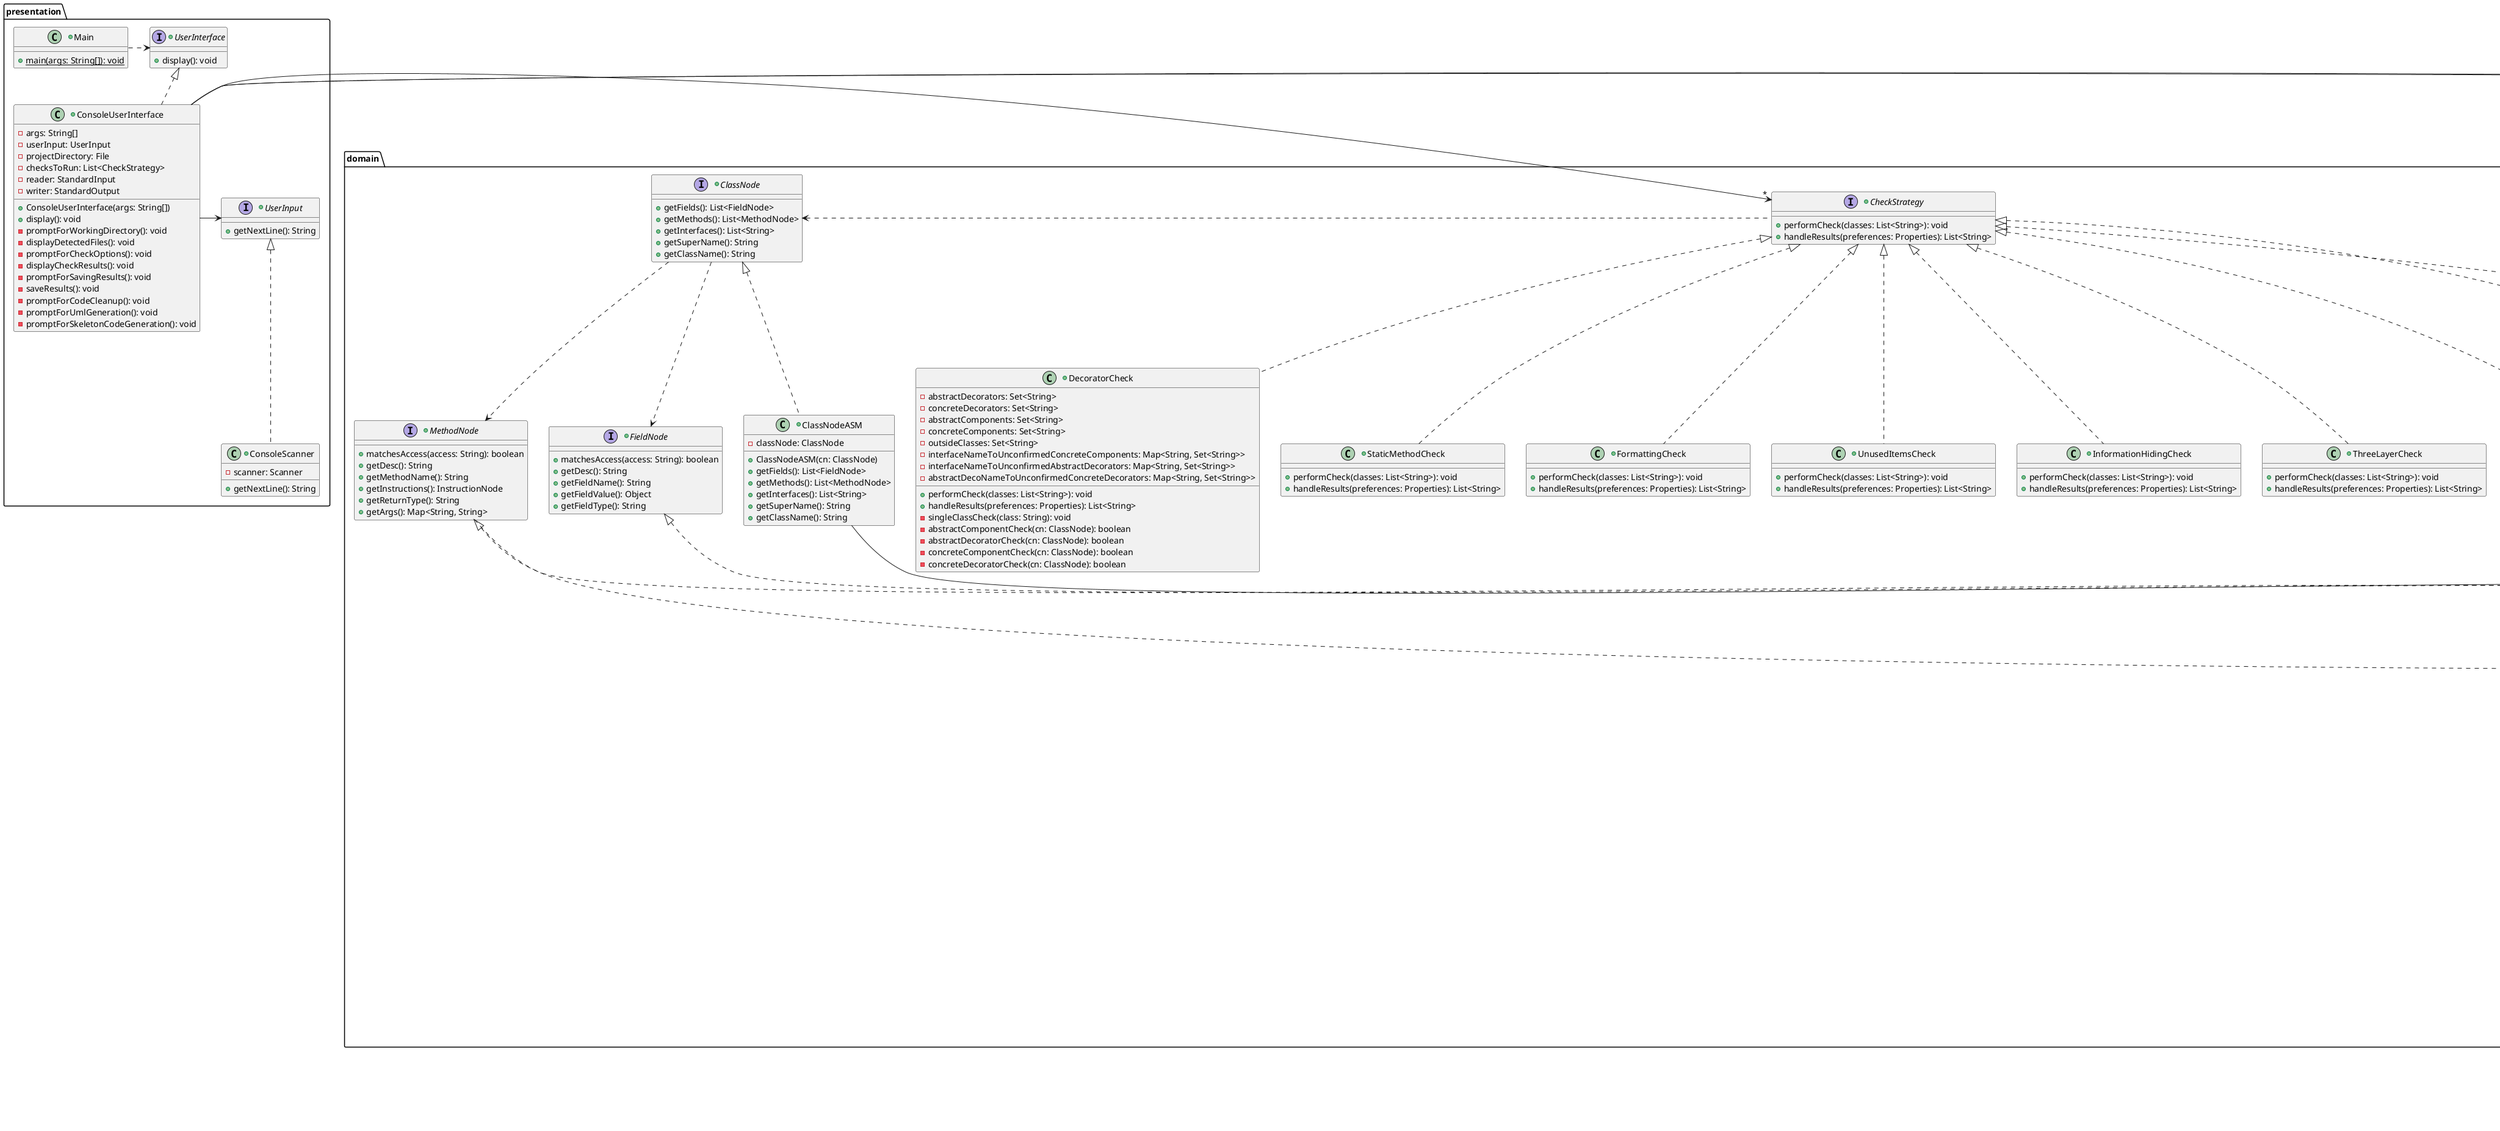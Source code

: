 @startuml
package presentation {
    +class Main {
        +{static} main(args: String[]): void
    }
    +interface UserInterface {
        +display(): void
    }
    +interface UserInput {
        +getNextLine(): String
    }
    +class ConsoleUserInterface implements UserInterface {
        -args: String[]
        -userInput: UserInput
        -projectDirectory: File
        -checksToRun: List<CheckStrategy>
        -reader: StandardInput
        -writer: StandardOutput
        +ConsoleUserInterface(args: String[])
        +display(): void
        -promptForWorkingDirectory(): void
        -displayDetectedFiles(): void
        -promptForCheckOptions(): void
        -displayCheckResults(): void
        -promptForSavingResults(): void
        -saveResults(): void
        -promptForCodeCleanup(): void
        -promptForUmlGeneration(): void
        -promptForSkeletonCodeGeneration(): void
    }
    +class ConsoleScanner implements UserInput {
        -scanner: Scanner
        +getNextLine(): String
    }

    Main .> UserInterface
    ConsoleUserInterface -> UserInput
}
ConsoleUserInterface -> "*" domain.CheckStrategy
ConsoleUserInterface -> "*" datasource.StandardInput
ConsoleUserInterface -> "*" datasource.StandardOutput

package domain {
    +interface ClassNode {
        +getFields(): List<FieldNode>
        +getMethods(): List<MethodNode>
        +getInterfaces(): List<String>
        +getSuperName(): String
        +getClassName(): String
    }
    +interface FieldNode {
        +matchesAccess(access: String): boolean
        +getDesc(): String
        +getFieldName(): String
        +getFieldValue(): Object
        +getFieldType(): String
    }
    +interface MethodNode {
        +matchesAccess(access: String): boolean
        +getDesc(): String
        +getMethodName(): String
        +getInstructions(): InstructionNode
        +getReturnType(): String
        +getArgs(): Map<String, String>
    }
    +interface InstructionNode {
        +matchesInstructionType(type: String): boolean
        +getOpcode(): int
        +getNextInstruction(): InstructionNode
        +getPreviousInstruction(): InstructionNode
    }
    +interface MethodInstructionNode {
        +getMethodName(): String
        +getMethodOwner(): String
        +getMethodDesc(): String
    }
    +interface FieldInstructionNode {
        +getFieldName(): String
        +getFieldOwner(): String
        +getFieldDesc(): String
    }

    MethodInstructionNode -u-|> InstructionNode
    FieldInstructionNode -u-|> InstructionNode
    ClassNode .d.> FieldNode
    ClassNode .d.> MethodNode
    InstructionNode ..> InstructionNode
    MethodNode .d.> InstructionNode

    +class ClassNodeASM {
        -classNode: ClassNode
        +ClassNodeASM(cn: ClassNode)
        +getFields(): List<FieldNode>
        +getMethods(): List<MethodNode>
        +getInterfaces(): List<String>
        +getSuperName(): String
        +getClassName(): String
    }
    +class MethodNodeASM {
        -methodNode: MethodNode
        +MethodNodeASM(mn: MethodNode)
        +matchesAccess(access: String): boolean
        +getDesc(): String
        +getMethodName(): String
        +getInstructions(): InstructionNode
        +getReturnType(): String
        +getArgs(): Map<String, String>
    }
    +class FieldNodeASM {
        -fieldNode: FieldNode
        +FieldNodeASM(fn: FieldNode)
        +matchesAccess(access: String): boolean
        +getDesc(): String
        +getFieldName(): String
        +getFieldValue(): Object
        +getFieldType(): String
    }
    +class InstructionNodeASM {
        -instructionNode: AbstractInsnNode
        +InstructionNodeASM(in: AbstractInsnNode)
        +matchesInstructionType(type: String): boolean
        +getOpcode(): int
        +getNextInstruction(): InstructionNode
        +getPreviousInstruction(): InstructionNode
    }
    +class MethodInstructionNodeASM {
        -instructionNode: MethodInsnNode
        +MethodInstructionNodeASM(min: MethodInsnNode)
        +matchesInstructionType(type: String): boolean
        +getOpcode(): int
        +getNextInstruction(): InstructionNode
        +getPreviousInstruction(): InstructionNode
        +getMethodName(): String
        +getMethodOwner(): String
        +getMethodDescription(): String
    }
    +class FieldInstructionNodeASM {
        -instructionNode: FieldInsnNode
        +FieldInstructionNodeASM(fin: FieldInsnNode)
        +matchesInstructionType(type: String): boolean
        +getOpcode(): int
        +getNextInstruction(): InstructionNode
        +getPreviousInstruction(): InstructionNode
        +getFieldName(): String
        +getFieldOwner(): String
        +getFieldDescription(): String
    }

    ClassNodeASM .u.|> ClassNode
    MethodNodeASM .u.|> MethodNode
    FieldNodeASM .u.|> FieldNode
    InstructionNodeASM .u.|> InstructionNode
    MethodInstructionNodeASM .u.|> MethodInstructionNode
    FieldInstructionNodeASM .u.|> FieldInstructionNode

    +interface CheckStrategy {
        +performCheck(classes: List<String>): void
        +handleResults(preferences: Properties): List<String>
    }
    +class StaticMethodCheck implements CheckStrategy {
        +performCheck(classes: List<String>): void
        +handleResults(preferences: Properties): List<String>
    }
    +class FormattingCheck implements CheckStrategy {
        +performCheck(classes: List<String>): void
        +handleResults(preferences: Properties): List<String>
    }
    +class UnusedItemsCheck implements CheckStrategy {
        +performCheck(classes: List<String>): void
        +handleResults(preferences: Properties): List<String>
    }
    +class InformationHidingCheck implements CheckStrategy {
        +performCheck(classes: List<String>): void
        +handleResults(preferences: Properties): List<String>
    }
    +class ThreeLayerCheck implements CheckStrategy {
        +performCheck(classes: List<String>): void
        +handleResults(preferences: Properties): List<String>
    }
    +class HollywoodCheck implements CheckStrategy {
        +performCheck(classes: List<String>): void
        +handleResults(preferences: Properties): List<String>
    }
    +class FacadeCheck implements CheckStrategy {
        +performCheck(classes: List<String>): void
        +handleResults(preferences: Properties): List<String>
    }
    +class StrategyCheck implements CheckStrategy {
        +performCheck(classes: List<String>): void
        +handleResults(preferences: Properties): List<String>
    }
    +class DecoratorCheck implements CheckStrategy {
        -abstractDecorators: Set<String>
        -concreteDecorators: Set<String>
        -abstractComponents: Set<String>
        -concreteComponents: Set<String>
        -outsideClasses: Set<String>
        -interfaceNameToUnconfirmedConcreteComponents: Map<String, Set<String>>
        -interfaceNameToUnconfirmedAbstractDecorators: Map<String, Set<String>>
        -abstractDecoNameToUnconfirmedConcreteDecorators: Map<String, Set<String>>
        +performCheck(classes: List<String>): void
        +handleResults(preferences: Properties): List<String>
        -singleClassCheck(class: String): void
        -abstractComponentCheck(cn: ClassNode): boolean
        -abstractDecoratorCheck(cn: ClassNode): boolean
        -concreteComponentCheck(cn: ClassNode): boolean
        -concreteDecoratorCheck(cn: ClassNode): boolean
    }

    domain.CheckStrategy .l.> domain.ClassNode
}
package datasource {
    +interface StandardOutput {
        +write(): void
    }
    +class FileOutput {
        -filepath: String
        -bufferedWriter: BufferedWriter
        +FileOutput(fp: String)
        {method} // interface methods...
    }
    +interface StandardInput {
        +nextLine(): String
        +hasNext(): boolean
        +nextInt(): int
        +next(): String
    }
    +class ConsoleInput {
        -scan: Scanner
        -fileStream: FileInputStream
        +ConsoleInput(fs: FileInputStream)
        {method} // interface methods...
    }
    +class RecursiveDiver {
        +RecursiveDiver(dirPath: String)
        {method} // interface methods
        -fetchAllClassFiles(): List<String>
    }

    ConsoleInput .u.|> StandardInput
    FileOutput .u.|> StandardOutput
    RecursiveDiver .u.|> StandardInput
}

package asm {
    package tree {
        +class asm.tree.ClassNode {
        }
        +class asm.tree.MethodNode {
        }
        +class asm.tree.FieldNode {
        }
        +class asm.tree.AbstractInsnNode {
        }
        +class asm.tree.FieldInsnNode {
        }
        +class asm.tree.MethodInsnNode {
        }

        asm.tree.MethodInsnNode -u-|> asm.tree.AbstractInsnNode
        asm.tree.FieldInsnNode -u-|> asm.tree.AbstractInsnNode
        asm.tree.ClassNode -d-> "*" asm.tree.FieldNode
        asm.tree.ClassNode -d-> "*" asm.tree.MethodNode
        asm.tree.MethodNode -d-> "*" asm.tree.AbstractInsnNode
    }
}

domain.ClassNodeASM --> asm.tree.ClassNode
domain.FieldNodeASM --> asm.tree.FieldNode
domain.MethodNodeASM --> asm.tree.MethodNode
domain.InstructionNodeASM --> asm.tree.AbstractInsnNode
domain.MethodInstructionNodeASM --> asm.tree.MethodInsnNode
domain.FieldInstructionNodeASM --> asm.tree.FieldInsnNode
@enduml
